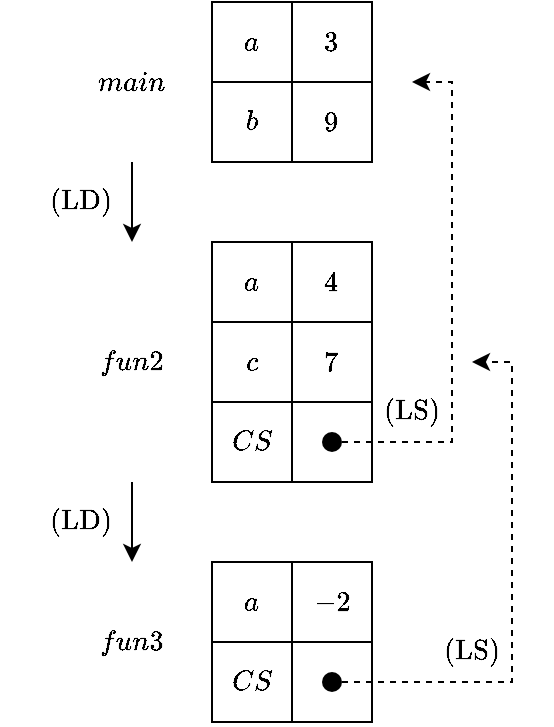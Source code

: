 <mxfile version="20.7.4" type="device"><diagram id="gVGqevTLdEIviv_d7AgR" name="Pagina-1"><mxGraphModel dx="978" dy="599" grid="1" gridSize="10" guides="1" tooltips="1" connect="1" arrows="1" fold="1" page="1" pageScale="1" pageWidth="827" pageHeight="1169" math="1" shadow="0"><root><mxCell id="0"/><mxCell id="1" parent="0"/><mxCell id="8xl2vzsWLnCtORq8DZrs-100" value="" style="rounded=0;whiteSpace=wrap;html=1;" parent="1" vertex="1"><mxGeometry x="140" y="80" width="80" height="40" as="geometry"/></mxCell><mxCell id="8xl2vzsWLnCtORq8DZrs-101" value="" style="endArrow=none;html=1;rounded=0;entryX=0.5;entryY=0;entryDx=0;entryDy=0;exitX=0.5;exitY=1;exitDx=0;exitDy=0;" parent="1" source="8xl2vzsWLnCtORq8DZrs-100" target="8xl2vzsWLnCtORq8DZrs-100" edge="1"><mxGeometry width="50" height="50" relative="1" as="geometry"><mxPoint x="90" y="190" as="sourcePoint"/><mxPoint x="140" y="140" as="targetPoint"/></mxGeometry></mxCell><mxCell id="8xl2vzsWLnCtORq8DZrs-102" value="$$b$$" style="text;html=1;strokeColor=none;fillColor=none;align=center;verticalAlign=middle;whiteSpace=wrap;rounded=0;" parent="1" vertex="1"><mxGeometry x="140" y="80" width="40" height="40" as="geometry"/></mxCell><mxCell id="8xl2vzsWLnCtORq8DZrs-103" value="$$9$$" style="text;html=1;strokeColor=none;fillColor=none;align=center;verticalAlign=middle;whiteSpace=wrap;rounded=0;" parent="1" vertex="1"><mxGeometry x="180" y="80" width="40" height="40" as="geometry"/></mxCell><mxCell id="8xl2vzsWLnCtORq8DZrs-106" style="edgeStyle=orthogonalEdgeStyle;rounded=0;orthogonalLoop=1;jettySize=auto;html=1;entryX=0.5;entryY=0;entryDx=0;entryDy=0;strokeWidth=1;" parent="1" source="8xl2vzsWLnCtORq8DZrs-107" target="8xl2vzsWLnCtORq8DZrs-111" edge="1"><mxGeometry relative="1" as="geometry"/></mxCell><mxCell id="8xl2vzsWLnCtORq8DZrs-107" value="$$main$$" style="text;html=1;strokeColor=none;fillColor=none;align=center;verticalAlign=middle;whiteSpace=wrap;rounded=0;" parent="1" vertex="1"><mxGeometry x="60" y="40" width="80" height="80" as="geometry"/></mxCell><mxCell id="8xl2vzsWLnCtORq8DZrs-108" value="" style="rounded=0;whiteSpace=wrap;html=1;" parent="1" vertex="1"><mxGeometry x="140" y="240" width="80" height="40" as="geometry"/></mxCell><mxCell id="8xl2vzsWLnCtORq8DZrs-109" value="" style="endArrow=none;html=1;rounded=0;entryX=0.5;entryY=0;entryDx=0;entryDy=0;exitX=0.5;exitY=1;exitDx=0;exitDy=0;" parent="1" source="8xl2vzsWLnCtORq8DZrs-108" target="8xl2vzsWLnCtORq8DZrs-108" edge="1"><mxGeometry width="50" height="50" relative="1" as="geometry"><mxPoint x="90" y="350" as="sourcePoint"/><mxPoint x="140" y="300" as="targetPoint"/></mxGeometry></mxCell><mxCell id="8xl2vzsWLnCtORq8DZrs-110" value="$$CS$$" style="text;html=1;strokeColor=none;fillColor=none;align=center;verticalAlign=middle;whiteSpace=wrap;rounded=0;" parent="1" vertex="1"><mxGeometry x="140" y="240" width="40" height="40" as="geometry"/></mxCell><mxCell id="EQy0_zrTRxuM3A6RuPmj-10" style="edgeStyle=orthogonalEdgeStyle;rounded=0;orthogonalLoop=1;jettySize=auto;html=1;entryX=0.5;entryY=0;entryDx=0;entryDy=0;" edge="1" parent="1" source="8xl2vzsWLnCtORq8DZrs-111" target="EQy0_zrTRxuM3A6RuPmj-5"><mxGeometry relative="1" as="geometry"/></mxCell><mxCell id="8xl2vzsWLnCtORq8DZrs-111" value="$$fun2$$" style="text;html=1;strokeColor=none;fillColor=none;align=center;verticalAlign=middle;whiteSpace=wrap;rounded=0;" parent="1" vertex="1"><mxGeometry x="60" y="160" width="80" height="120" as="geometry"/></mxCell><mxCell id="8xl2vzsWLnCtORq8DZrs-112" style="edgeStyle=orthogonalEdgeStyle;rounded=0;orthogonalLoop=1;jettySize=auto;html=1;strokeWidth=1;dashed=1;" parent="1" source="8xl2vzsWLnCtORq8DZrs-113" edge="1"><mxGeometry relative="1" as="geometry"><mxPoint x="240" y="80" as="targetPoint"/><Array as="points"><mxPoint x="260" y="260"/><mxPoint x="260" y="80"/><mxPoint x="240" y="80"/></Array></mxGeometry></mxCell><mxCell id="8xl2vzsWLnCtORq8DZrs-113" value="" style="shape=ellipse;fillColor=#000000;strokeColor=none;html=1;sketch=0;" parent="1" vertex="1"><mxGeometry x="195" y="255" width="10" height="10" as="geometry"/></mxCell><mxCell id="8xl2vzsWLnCtORq8DZrs-117" value="$$\text{(LD)}$$" style="text;html=1;strokeColor=none;fillColor=none;align=center;verticalAlign=middle;whiteSpace=wrap;rounded=0;" parent="1" vertex="1"><mxGeometry x="50" y="120" width="50" height="40" as="geometry"/></mxCell><mxCell id="8xl2vzsWLnCtORq8DZrs-119" value="$$\text{(LS)}$$" style="text;html=1;strokeColor=none;fillColor=none;align=center;verticalAlign=middle;whiteSpace=wrap;rounded=0;" parent="1" vertex="1"><mxGeometry x="220" y="225" width="40" height="40" as="geometry"/></mxCell><mxCell id="8xl2vzsWLnCtORq8DZrs-122" value="" style="rounded=0;whiteSpace=wrap;html=1;" parent="1" vertex="1"><mxGeometry x="140" y="40" width="80" height="40" as="geometry"/></mxCell><mxCell id="8xl2vzsWLnCtORq8DZrs-123" value="" style="endArrow=none;html=1;rounded=0;entryX=0.5;entryY=0;entryDx=0;entryDy=0;exitX=0.5;exitY=1;exitDx=0;exitDy=0;" parent="1" source="8xl2vzsWLnCtORq8DZrs-122" target="8xl2vzsWLnCtORq8DZrs-122" edge="1"><mxGeometry width="50" height="50" relative="1" as="geometry"><mxPoint x="90" y="150" as="sourcePoint"/><mxPoint x="140" y="100" as="targetPoint"/></mxGeometry></mxCell><mxCell id="8xl2vzsWLnCtORq8DZrs-124" value="$$a$$" style="text;html=1;strokeColor=none;fillColor=none;align=center;verticalAlign=middle;whiteSpace=wrap;rounded=0;" parent="1" vertex="1"><mxGeometry x="140" y="40" width="40" height="40" as="geometry"/></mxCell><mxCell id="8xl2vzsWLnCtORq8DZrs-125" value="$$3$$" style="text;html=1;strokeColor=none;fillColor=none;align=center;verticalAlign=middle;whiteSpace=wrap;rounded=0;" parent="1" vertex="1"><mxGeometry x="180" y="40" width="40" height="40" as="geometry"/></mxCell><mxCell id="8xl2vzsWLnCtORq8DZrs-126" value="" style="rounded=0;whiteSpace=wrap;html=1;" parent="1" vertex="1"><mxGeometry x="140" y="200" width="80" height="40" as="geometry"/></mxCell><mxCell id="8xl2vzsWLnCtORq8DZrs-127" value="" style="endArrow=none;html=1;rounded=0;entryX=0.5;entryY=0;entryDx=0;entryDy=0;exitX=0.5;exitY=1;exitDx=0;exitDy=0;" parent="1" source="8xl2vzsWLnCtORq8DZrs-126" target="8xl2vzsWLnCtORq8DZrs-126" edge="1"><mxGeometry width="50" height="50" relative="1" as="geometry"><mxPoint x="90" y="310" as="sourcePoint"/><mxPoint x="140" y="260" as="targetPoint"/></mxGeometry></mxCell><mxCell id="8xl2vzsWLnCtORq8DZrs-128" value="$$c$$" style="text;html=1;strokeColor=none;fillColor=none;align=center;verticalAlign=middle;whiteSpace=wrap;rounded=0;" parent="1" vertex="1"><mxGeometry x="140" y="200" width="40" height="40" as="geometry"/></mxCell><mxCell id="8xl2vzsWLnCtORq8DZrs-129" value="$$7$$" style="text;html=1;strokeColor=none;fillColor=none;align=center;verticalAlign=middle;whiteSpace=wrap;rounded=0;" parent="1" vertex="1"><mxGeometry x="180" y="200" width="40" height="40" as="geometry"/></mxCell><mxCell id="8xl2vzsWLnCtORq8DZrs-130" value="" style="rounded=0;whiteSpace=wrap;html=1;" parent="1" vertex="1"><mxGeometry x="140" y="160" width="80" height="40" as="geometry"/></mxCell><mxCell id="8xl2vzsWLnCtORq8DZrs-131" value="" style="endArrow=none;html=1;rounded=0;entryX=0.5;entryY=0;entryDx=0;entryDy=0;exitX=0.5;exitY=1;exitDx=0;exitDy=0;" parent="1" source="8xl2vzsWLnCtORq8DZrs-130" target="8xl2vzsWLnCtORq8DZrs-130" edge="1"><mxGeometry width="50" height="50" relative="1" as="geometry"><mxPoint x="90" y="270" as="sourcePoint"/><mxPoint x="140" y="220" as="targetPoint"/></mxGeometry></mxCell><mxCell id="8xl2vzsWLnCtORq8DZrs-132" value="$$a$$" style="text;html=1;strokeColor=none;fillColor=none;align=center;verticalAlign=middle;whiteSpace=wrap;rounded=0;" parent="1" vertex="1"><mxGeometry x="140" y="160" width="40" height="40" as="geometry"/></mxCell><mxCell id="8xl2vzsWLnCtORq8DZrs-133" value="$$4$$" style="text;html=1;strokeColor=none;fillColor=none;align=center;verticalAlign=middle;whiteSpace=wrap;rounded=0;" parent="1" vertex="1"><mxGeometry x="180" y="160" width="40" height="40" as="geometry"/></mxCell><mxCell id="EQy0_zrTRxuM3A6RuPmj-1" value="" style="rounded=0;whiteSpace=wrap;html=1;" vertex="1" parent="1"><mxGeometry x="140" y="360" width="80" height="40" as="geometry"/></mxCell><mxCell id="EQy0_zrTRxuM3A6RuPmj-2" value="" style="endArrow=none;html=1;rounded=0;entryX=0.5;entryY=0;entryDx=0;entryDy=0;exitX=0.5;exitY=1;exitDx=0;exitDy=0;" edge="1" parent="1" source="EQy0_zrTRxuM3A6RuPmj-1" target="EQy0_zrTRxuM3A6RuPmj-1"><mxGeometry width="50" height="50" relative="1" as="geometry"><mxPoint x="90" y="470" as="sourcePoint"/><mxPoint x="140" y="420" as="targetPoint"/></mxGeometry></mxCell><mxCell id="EQy0_zrTRxuM3A6RuPmj-5" value="$$fun3$$" style="text;html=1;strokeColor=none;fillColor=none;align=center;verticalAlign=middle;whiteSpace=wrap;rounded=0;" vertex="1" parent="1"><mxGeometry x="60" y="320" width="80" height="80" as="geometry"/></mxCell><mxCell id="EQy0_zrTRxuM3A6RuPmj-6" value="" style="rounded=0;whiteSpace=wrap;html=1;" vertex="1" parent="1"><mxGeometry x="140" y="320" width="80" height="40" as="geometry"/></mxCell><mxCell id="EQy0_zrTRxuM3A6RuPmj-7" value="" style="endArrow=none;html=1;rounded=0;entryX=0.5;entryY=0;entryDx=0;entryDy=0;exitX=0.5;exitY=1;exitDx=0;exitDy=0;" edge="1" parent="1" source="EQy0_zrTRxuM3A6RuPmj-6" target="EQy0_zrTRxuM3A6RuPmj-6"><mxGeometry width="50" height="50" relative="1" as="geometry"><mxPoint x="90" y="430" as="sourcePoint"/><mxPoint x="140" y="380" as="targetPoint"/></mxGeometry></mxCell><mxCell id="EQy0_zrTRxuM3A6RuPmj-8" value="$$a$$" style="text;html=1;strokeColor=none;fillColor=none;align=center;verticalAlign=middle;whiteSpace=wrap;rounded=0;" vertex="1" parent="1"><mxGeometry x="140" y="320" width="40" height="40" as="geometry"/></mxCell><mxCell id="EQy0_zrTRxuM3A6RuPmj-9" value="$$-2$$" style="text;html=1;strokeColor=none;fillColor=none;align=center;verticalAlign=middle;whiteSpace=wrap;rounded=0;" vertex="1" parent="1"><mxGeometry x="180" y="320" width="40" height="40" as="geometry"/></mxCell><mxCell id="EQy0_zrTRxuM3A6RuPmj-11" value="$$\text{(LD)}$$" style="text;html=1;strokeColor=none;fillColor=none;align=center;verticalAlign=middle;whiteSpace=wrap;rounded=0;" vertex="1" parent="1"><mxGeometry x="50" y="280" width="50" height="40" as="geometry"/></mxCell><mxCell id="EQy0_zrTRxuM3A6RuPmj-14" value="$$CS$$" style="text;html=1;strokeColor=none;fillColor=none;align=center;verticalAlign=middle;whiteSpace=wrap;rounded=0;" vertex="1" parent="1"><mxGeometry x="140" y="360" width="40" height="40" as="geometry"/></mxCell><mxCell id="EQy0_zrTRxuM3A6RuPmj-16" style="edgeStyle=orthogonalEdgeStyle;rounded=0;orthogonalLoop=1;jettySize=auto;html=1;dashed=1;" edge="1" parent="1" source="EQy0_zrTRxuM3A6RuPmj-15"><mxGeometry relative="1" as="geometry"><mxPoint x="270" y="220" as="targetPoint"/><Array as="points"><mxPoint x="290" y="380"/><mxPoint x="290" y="220"/></Array></mxGeometry></mxCell><mxCell id="EQy0_zrTRxuM3A6RuPmj-15" value="" style="shape=ellipse;fillColor=#000000;strokeColor=none;html=1;sketch=0;" vertex="1" parent="1"><mxGeometry x="195" y="375" width="10" height="10" as="geometry"/></mxCell><mxCell id="EQy0_zrTRxuM3A6RuPmj-17" value="$$\text{(LS)}$$" style="text;html=1;strokeColor=none;fillColor=none;align=center;verticalAlign=middle;whiteSpace=wrap;rounded=0;" vertex="1" parent="1"><mxGeometry x="250" y="345" width="40" height="40" as="geometry"/></mxCell></root></mxGraphModel></diagram></mxfile>
